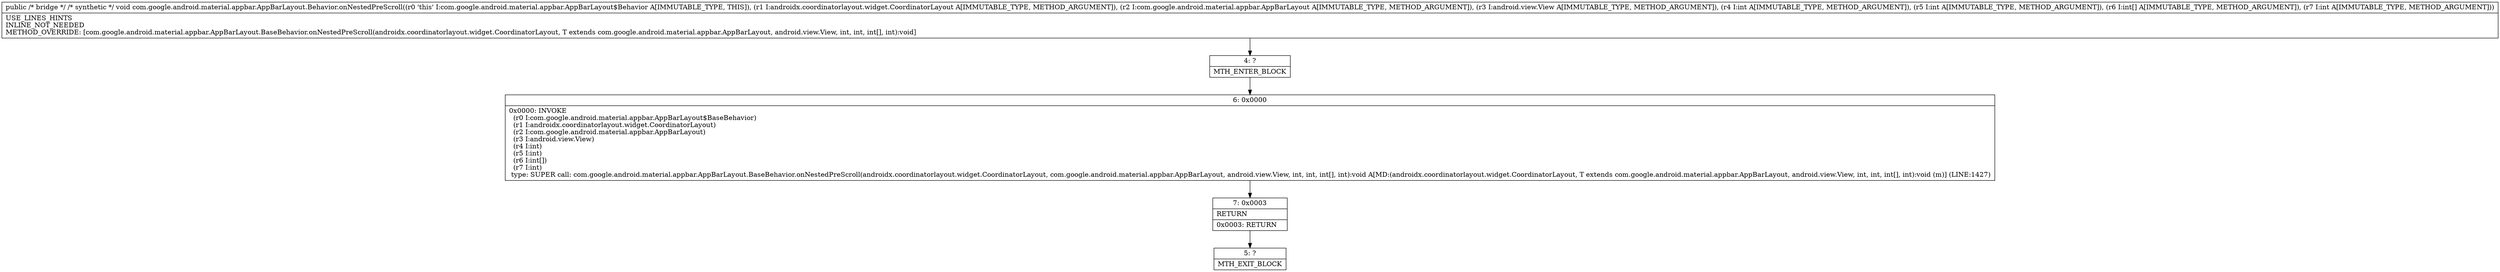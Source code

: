 digraph "CFG forcom.google.android.material.appbar.AppBarLayout.Behavior.onNestedPreScroll(Landroidx\/coordinatorlayout\/widget\/CoordinatorLayout;Lcom\/google\/android\/material\/appbar\/AppBarLayout;Landroid\/view\/View;II[II)V" {
Node_4 [shape=record,label="{4\:\ ?|MTH_ENTER_BLOCK\l}"];
Node_6 [shape=record,label="{6\:\ 0x0000|0x0000: INVOKE  \l  (r0 I:com.google.android.material.appbar.AppBarLayout$BaseBehavior)\l  (r1 I:androidx.coordinatorlayout.widget.CoordinatorLayout)\l  (r2 I:com.google.android.material.appbar.AppBarLayout)\l  (r3 I:android.view.View)\l  (r4 I:int)\l  (r5 I:int)\l  (r6 I:int[])\l  (r7 I:int)\l type: SUPER call: com.google.android.material.appbar.AppBarLayout.BaseBehavior.onNestedPreScroll(androidx.coordinatorlayout.widget.CoordinatorLayout, com.google.android.material.appbar.AppBarLayout, android.view.View, int, int, int[], int):void A[MD:(androidx.coordinatorlayout.widget.CoordinatorLayout, T extends com.google.android.material.appbar.AppBarLayout, android.view.View, int, int, int[], int):void (m)] (LINE:1427)\l}"];
Node_7 [shape=record,label="{7\:\ 0x0003|RETURN\l|0x0003: RETURN   \l}"];
Node_5 [shape=record,label="{5\:\ ?|MTH_EXIT_BLOCK\l}"];
MethodNode[shape=record,label="{public \/* bridge *\/ \/* synthetic *\/ void com.google.android.material.appbar.AppBarLayout.Behavior.onNestedPreScroll((r0 'this' I:com.google.android.material.appbar.AppBarLayout$Behavior A[IMMUTABLE_TYPE, THIS]), (r1 I:androidx.coordinatorlayout.widget.CoordinatorLayout A[IMMUTABLE_TYPE, METHOD_ARGUMENT]), (r2 I:com.google.android.material.appbar.AppBarLayout A[IMMUTABLE_TYPE, METHOD_ARGUMENT]), (r3 I:android.view.View A[IMMUTABLE_TYPE, METHOD_ARGUMENT]), (r4 I:int A[IMMUTABLE_TYPE, METHOD_ARGUMENT]), (r5 I:int A[IMMUTABLE_TYPE, METHOD_ARGUMENT]), (r6 I:int[] A[IMMUTABLE_TYPE, METHOD_ARGUMENT]), (r7 I:int A[IMMUTABLE_TYPE, METHOD_ARGUMENT]))  | USE_LINES_HINTS\lINLINE_NOT_NEEDED\lMETHOD_OVERRIDE: [com.google.android.material.appbar.AppBarLayout.BaseBehavior.onNestedPreScroll(androidx.coordinatorlayout.widget.CoordinatorLayout, T extends com.google.android.material.appbar.AppBarLayout, android.view.View, int, int, int[], int):void]\l}"];
MethodNode -> Node_4;Node_4 -> Node_6;
Node_6 -> Node_7;
Node_7 -> Node_5;
}

